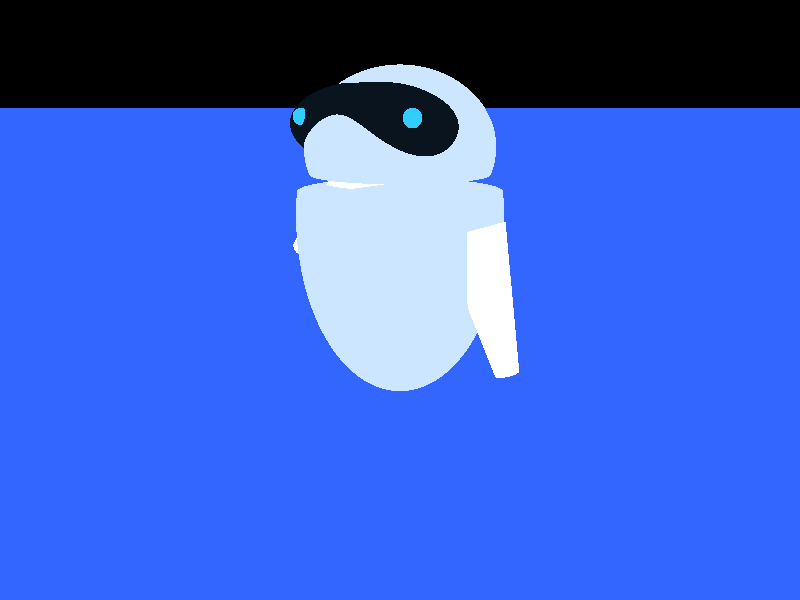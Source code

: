camera {
  location <5, 2.5, -6>
  look_at 0
}

light_source {
  <10, 10, -10>
  color rgb <1, 1, 1>
}

plane {
  y, -2
  texture {
    pigment { color rgb <0.2, 0.4, 1> }
    finish {
      reflection 0.1
    }
  }
}

#declare BodyF = 
function {
  pow(x, 2) + pow(y, 2) + pow(z, 2) - 1.8
}

#declare HeadF =
function {
  sqrt(pow(x,2) + pow((y + 3.2) * 1.2, 2) + pow(z,2)) - 1.2
}

#declare Body =
isosurface {
  function { BodyF(x, (y - 1.5) / 1.7, z)  }
  accuracy 0.001
  max_gradient 10
  contained_by { box {-2, 2} }
  texture {
    pigment { color rgb <0.8, 0.9, 1> }
    finish {
      reflection 0.2
      specular 0.8
      ambient 0.2
    }
  }
  translate <0, -0.5, 0>
}

#declare Head = 
isosurface {
  function { HeadF(x, y - 2, z) }
  accuracy 0.001
  max_gradient 10
  contained_by { box {-1.5, 1.5} }
  texture {
    pigment { color rgb <0.8, 0.9, 1> }
    finish {
      reflection 0.2
      specular 0.8
      ambient 0.2
    }
  }
  translate <0, 3.2, 0>
}

#declare Arms =
union {
  cone {
    <1, 1.0, 0>, 0.4
    <2.0, -0.5, 0>, 0.15
    texture {
      pigment { color rgb <1, 1, 1> }
      finish {
        reflection 0.3
        specular 0.8
      }
    }
    rotate <0, 0, -15>
    translate <-0.1, 0.4, 0>
  }

  cone {
    <-1, 1.0, 0>, 0.4
    <-2.0, -0.5, 0>, 0.15
    texture {
      pigment { color rgb <1, 1, 1> }
      finish {
        reflection 0.3
        specular 0.8
      }
    }
    rotate <0, 0, -15>
    translate <0.1, 0.4, 0>
  }
}

#declare Face =
sphere {
  <0, 2.3, -0.6>, 0.5
  scale <2.5, 1, 1> 
  texture {
    pigment { color rgb <10 / 255 , 20 / 255, 30 / 255> }
    finish {
      ambient 0.2
    }
  }
}

#declare Eyes =
union {
  sphere {
    <-0.7, 2.4, -1>, 0.1
    texture {
      pigment { color rgb <0.2, 0.8, 1> }
      finish {
        ambient 0.8
      }
    }
  }

  sphere {
    <1, 2.4, -1>, 0.1
    texture {
      pigment { color rgb <0.2, 0.8, 1> }
      finish {
        ambient 0.8
      }
    }
  }
}

// Ева
object { Head }
object { Face }
object { Body }
object { Arms }
object { Eyes }


#declare F1 =
function {
  sqrt(pow(x,2) + pow(z,2)) - 1
}

#declare F2 = 
function {
  sqrt(pow(x,2) + pow(y,2) + pow(z,2)) - 2
}

#declare Drop =
isosurface {
  function { F1(x,y * 1.5,z) + F2(x,y - 2,z) } 
  max_gradient 10
  contained_by { box {-3, 3} }
  texture {
    pigment { color rgb <0.8, 0.9, 1> }
    finish {
      reflection 0.2
      specular 0.8
      ambient 0.2
    }
  }
}

// Капля
// object { Drop }